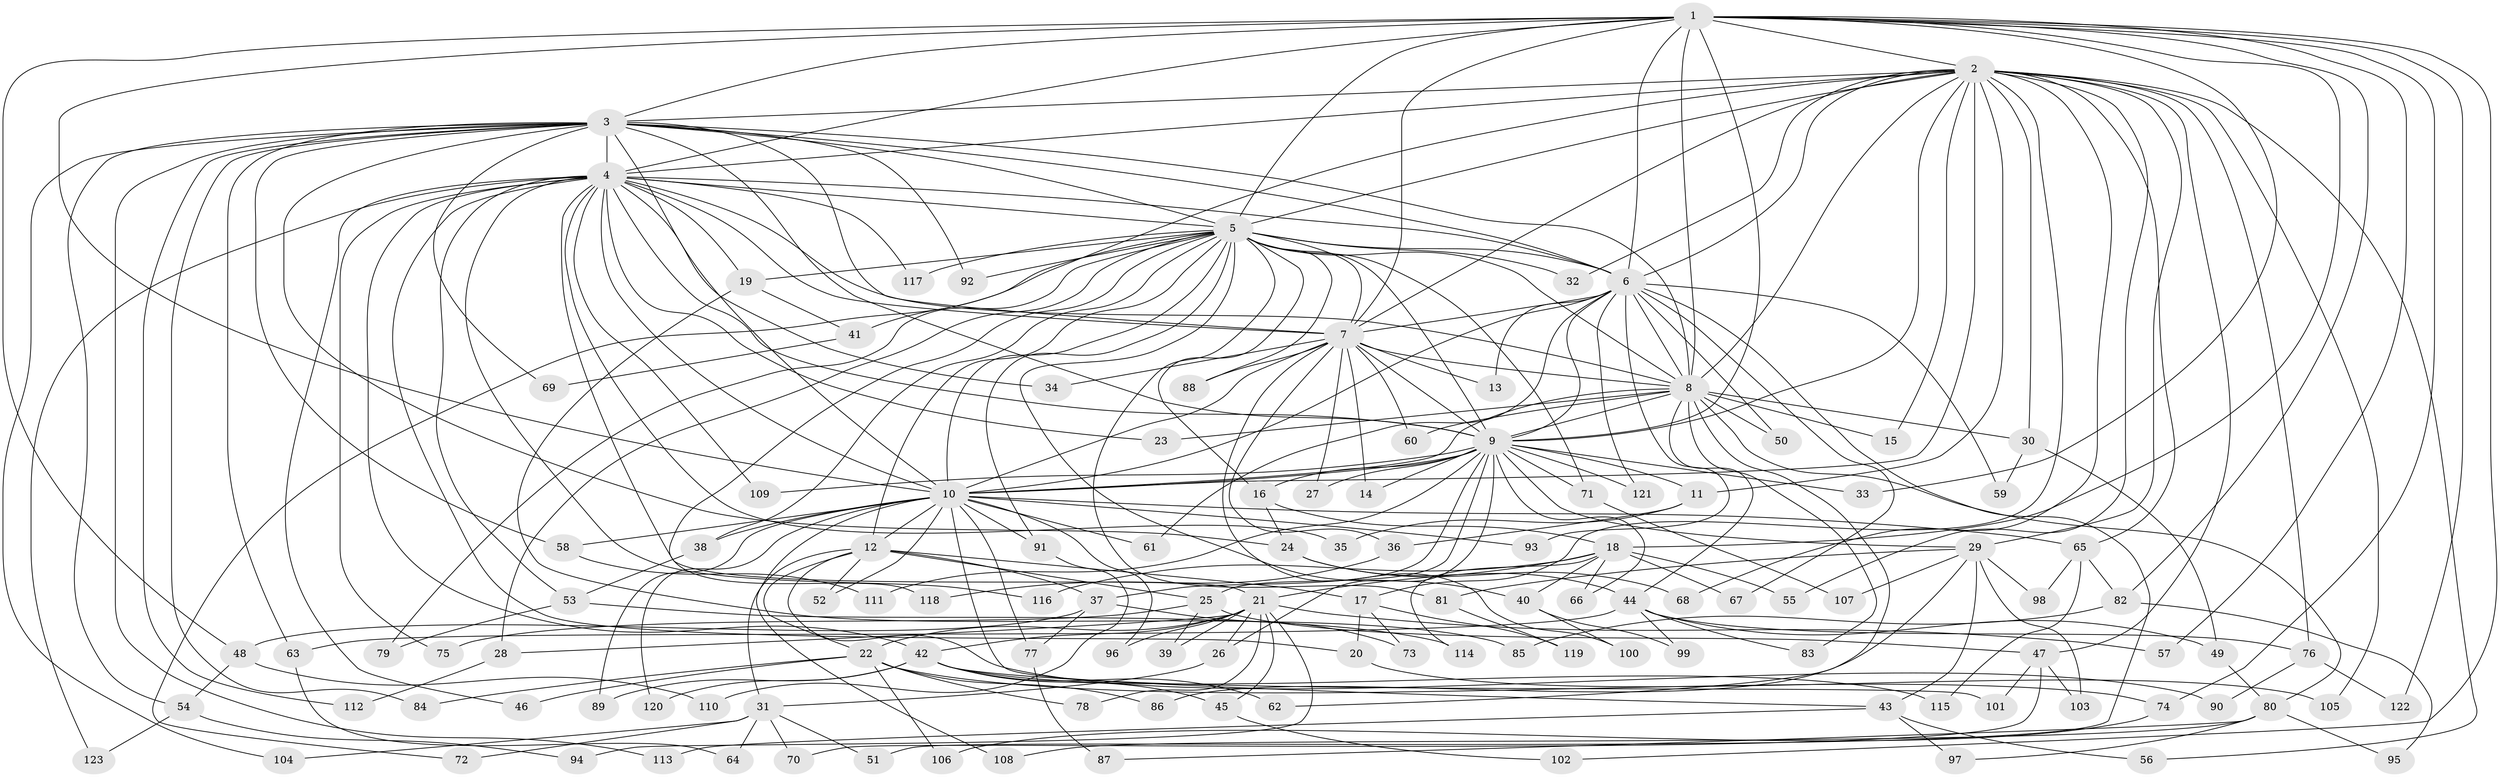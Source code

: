 // coarse degree distribution, {23: 0.031578947368421054, 18: 0.010526315789473684, 21: 0.021052631578947368, 16: 0.021052631578947368, 28: 0.010526315789473684, 4: 0.06315789473684211, 14: 0.010526315789473684, 2: 0.5684210526315789, 6: 0.021052631578947368, 5: 0.042105263157894736, 3: 0.12631578947368421, 12: 0.010526315789473684, 7: 0.042105263157894736, 11: 0.010526315789473684, 8: 0.010526315789473684}
// Generated by graph-tools (version 1.1) at 2025/23/03/03/25 07:23:41]
// undirected, 123 vertices, 271 edges
graph export_dot {
graph [start="1"]
  node [color=gray90,style=filled];
  1;
  2;
  3;
  4;
  5;
  6;
  7;
  8;
  9;
  10;
  11;
  12;
  13;
  14;
  15;
  16;
  17;
  18;
  19;
  20;
  21;
  22;
  23;
  24;
  25;
  26;
  27;
  28;
  29;
  30;
  31;
  32;
  33;
  34;
  35;
  36;
  37;
  38;
  39;
  40;
  41;
  42;
  43;
  44;
  45;
  46;
  47;
  48;
  49;
  50;
  51;
  52;
  53;
  54;
  55;
  56;
  57;
  58;
  59;
  60;
  61;
  62;
  63;
  64;
  65;
  66;
  67;
  68;
  69;
  70;
  71;
  72;
  73;
  74;
  75;
  76;
  77;
  78;
  79;
  80;
  81;
  82;
  83;
  84;
  85;
  86;
  87;
  88;
  89;
  90;
  91;
  92;
  93;
  94;
  95;
  96;
  97;
  98;
  99;
  100;
  101;
  102;
  103;
  104;
  105;
  106;
  107;
  108;
  109;
  110;
  111;
  112;
  113;
  114;
  115;
  116;
  117;
  118;
  119;
  120;
  121;
  122;
  123;
  1 -- 2;
  1 -- 3;
  1 -- 4;
  1 -- 5;
  1 -- 6;
  1 -- 7;
  1 -- 8;
  1 -- 9;
  1 -- 10;
  1 -- 18;
  1 -- 33;
  1 -- 48;
  1 -- 57;
  1 -- 74;
  1 -- 82;
  1 -- 102;
  1 -- 122;
  2 -- 3;
  2 -- 4;
  2 -- 5;
  2 -- 6;
  2 -- 7;
  2 -- 8;
  2 -- 9;
  2 -- 10;
  2 -- 11;
  2 -- 15;
  2 -- 17;
  2 -- 29;
  2 -- 30;
  2 -- 32;
  2 -- 41;
  2 -- 47;
  2 -- 55;
  2 -- 56;
  2 -- 65;
  2 -- 68;
  2 -- 76;
  2 -- 105;
  3 -- 4;
  3 -- 5;
  3 -- 6;
  3 -- 7;
  3 -- 8;
  3 -- 9;
  3 -- 10;
  3 -- 24;
  3 -- 54;
  3 -- 58;
  3 -- 63;
  3 -- 69;
  3 -- 84;
  3 -- 92;
  3 -- 104;
  3 -- 112;
  3 -- 113;
  4 -- 5;
  4 -- 6;
  4 -- 7;
  4 -- 8;
  4 -- 9;
  4 -- 10;
  4 -- 19;
  4 -- 20;
  4 -- 21;
  4 -- 23;
  4 -- 34;
  4 -- 35;
  4 -- 42;
  4 -- 46;
  4 -- 53;
  4 -- 75;
  4 -- 109;
  4 -- 116;
  4 -- 117;
  4 -- 123;
  5 -- 6;
  5 -- 7;
  5 -- 8;
  5 -- 9;
  5 -- 10;
  5 -- 12;
  5 -- 16;
  5 -- 19;
  5 -- 28;
  5 -- 32;
  5 -- 38;
  5 -- 40;
  5 -- 71;
  5 -- 72;
  5 -- 79;
  5 -- 81;
  5 -- 88;
  5 -- 91;
  5 -- 92;
  5 -- 117;
  5 -- 118;
  6 -- 7;
  6 -- 8;
  6 -- 9;
  6 -- 10;
  6 -- 13;
  6 -- 50;
  6 -- 51;
  6 -- 59;
  6 -- 61;
  6 -- 67;
  6 -- 93;
  6 -- 121;
  7 -- 8;
  7 -- 9;
  7 -- 10;
  7 -- 13;
  7 -- 14;
  7 -- 27;
  7 -- 34;
  7 -- 36;
  7 -- 60;
  7 -- 88;
  7 -- 100;
  8 -- 9;
  8 -- 10;
  8 -- 15;
  8 -- 23;
  8 -- 30;
  8 -- 44;
  8 -- 50;
  8 -- 60;
  8 -- 62;
  8 -- 80;
  8 -- 83;
  9 -- 10;
  9 -- 11;
  9 -- 14;
  9 -- 16;
  9 -- 25;
  9 -- 26;
  9 -- 27;
  9 -- 29;
  9 -- 33;
  9 -- 37;
  9 -- 66;
  9 -- 71;
  9 -- 109;
  9 -- 111;
  9 -- 121;
  10 -- 12;
  10 -- 38;
  10 -- 52;
  10 -- 58;
  10 -- 61;
  10 -- 65;
  10 -- 77;
  10 -- 89;
  10 -- 91;
  10 -- 93;
  10 -- 96;
  10 -- 101;
  10 -- 108;
  10 -- 120;
  11 -- 35;
  11 -- 36;
  12 -- 17;
  12 -- 22;
  12 -- 25;
  12 -- 31;
  12 -- 37;
  12 -- 52;
  12 -- 90;
  16 -- 18;
  16 -- 24;
  17 -- 20;
  17 -- 73;
  17 -- 119;
  18 -- 21;
  18 -- 40;
  18 -- 55;
  18 -- 66;
  18 -- 67;
  18 -- 114;
  18 -- 116;
  19 -- 41;
  19 -- 85;
  20 -- 105;
  21 -- 22;
  21 -- 26;
  21 -- 28;
  21 -- 39;
  21 -- 42;
  21 -- 45;
  21 -- 57;
  21 -- 78;
  21 -- 94;
  21 -- 96;
  22 -- 46;
  22 -- 74;
  22 -- 78;
  22 -- 84;
  22 -- 86;
  22 -- 106;
  24 -- 44;
  24 -- 68;
  25 -- 39;
  25 -- 47;
  25 -- 75;
  26 -- 31;
  28 -- 112;
  29 -- 43;
  29 -- 81;
  29 -- 86;
  29 -- 98;
  29 -- 103;
  29 -- 107;
  30 -- 49;
  30 -- 59;
  31 -- 51;
  31 -- 64;
  31 -- 70;
  31 -- 72;
  31 -- 104;
  36 -- 118;
  37 -- 48;
  37 -- 73;
  37 -- 77;
  38 -- 53;
  40 -- 99;
  40 -- 100;
  41 -- 69;
  42 -- 43;
  42 -- 45;
  42 -- 62;
  42 -- 89;
  42 -- 115;
  42 -- 120;
  43 -- 56;
  43 -- 97;
  43 -- 113;
  44 -- 49;
  44 -- 63;
  44 -- 76;
  44 -- 83;
  44 -- 99;
  45 -- 102;
  47 -- 70;
  47 -- 101;
  47 -- 103;
  48 -- 54;
  48 -- 110;
  49 -- 80;
  53 -- 79;
  53 -- 114;
  54 -- 94;
  54 -- 123;
  58 -- 111;
  63 -- 64;
  65 -- 82;
  65 -- 98;
  65 -- 115;
  71 -- 107;
  74 -- 106;
  76 -- 90;
  76 -- 122;
  77 -- 87;
  80 -- 87;
  80 -- 95;
  80 -- 97;
  80 -- 108;
  81 -- 119;
  82 -- 85;
  82 -- 95;
  91 -- 110;
}
